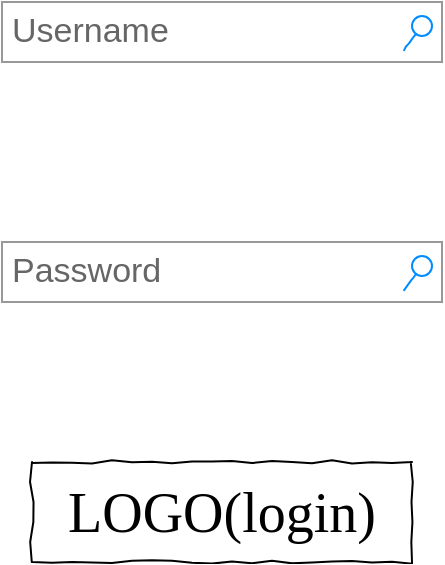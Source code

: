 <mxfile version="16.5.3" type="github" pages="4">
  <diagram name="page-0" id="DgpQU_5o6dQfhRjZDWB3">
    <mxGraphModel dx="1290" dy="882" grid="1" gridSize="10" guides="1" tooltips="1" connect="1" arrows="1" fold="1" page="1" pageScale="1" pageWidth="1100" pageHeight="850" background="none" math="0" shadow="0">
      <root>
        <mxCell id="qD_JSSgiLe47YjnPIYBm-0" />
        <mxCell id="qD_JSSgiLe47YjnPIYBm-1" parent="qD_JSSgiLe47YjnPIYBm-0" />
        <mxCell id="qD_JSSgiLe47YjnPIYBm-2" value="LOGO(login)" style="whiteSpace=wrap;html=1;rounded=0;shadow=0;labelBackgroundColor=none;strokeWidth=1;fontFamily=Verdana;fontSize=28;align=center;comic=1;" vertex="1" parent="qD_JSSgiLe47YjnPIYBm-1">
          <mxGeometry x="465" y="450" width="190" height="50" as="geometry" />
        </mxCell>
        <mxCell id="qD_JSSgiLe47YjnPIYBm-3" value="Username" style="strokeWidth=1;shadow=0;dashed=0;align=center;html=1;shape=mxgraph.mockup.forms.searchBox;strokeColor=#999999;mainText=;strokeColor2=#008cff;fontColor=#666666;fontSize=17;align=left;spacingLeft=3;rounded=0;labelBackgroundColor=none;comic=1;" vertex="1" parent="qD_JSSgiLe47YjnPIYBm-1">
          <mxGeometry x="450" y="220" width="220" height="30" as="geometry" />
        </mxCell>
        <mxCell id="qD_JSSgiLe47YjnPIYBm-17" value="Password" style="strokeWidth=1;shadow=0;dashed=0;align=center;html=1;shape=mxgraph.mockup.forms.searchBox;strokeColor=#999999;mainText=;strokeColor2=#008cff;fontColor=#666666;fontSize=17;align=left;spacingLeft=3;rounded=0;labelBackgroundColor=none;comic=1;" vertex="1" parent="qD_JSSgiLe47YjnPIYBm-1">
          <mxGeometry x="450" y="340" width="220" height="30" as="geometry" />
        </mxCell>
      </root>
    </mxGraphModel>
  </diagram>
  <diagram name="Page-1" id="03018318-947c-dd8e-b7a3-06fadd420f32">
    <mxGraphModel dx="1290" dy="882" grid="1" gridSize="10" guides="1" tooltips="1" connect="1" arrows="1" fold="1" page="1" pageScale="1" pageWidth="1100" pageHeight="850" background="none" math="0" shadow="0">
      <root>
        <mxCell id="0" />
        <mxCell id="1" parent="0" />
        <mxCell id="677b7b8949515195-2" value="LOGO" style="whiteSpace=wrap;html=1;rounded=0;shadow=0;labelBackgroundColor=none;strokeWidth=1;fontFamily=Verdana;fontSize=28;align=center;comic=1;" parent="1" vertex="1">
          <mxGeometry x="450" y="40" width="190" height="50" as="geometry" />
        </mxCell>
        <mxCell id="677b7b8949515195-3" value="Search" style="strokeWidth=1;shadow=0;dashed=0;align=center;html=1;shape=mxgraph.mockup.forms.searchBox;strokeColor=#999999;mainText=;strokeColor2=#008cff;fontColor=#666666;fontSize=17;align=left;spacingLeft=3;rounded=0;labelBackgroundColor=none;comic=1;" parent="1" vertex="1">
          <mxGeometry x="450" y="190" width="220" height="30" as="geometry" />
        </mxCell>
        <mxCell id="677b7b8949515195-9" value="" style="line;strokeWidth=1;html=1;rounded=0;shadow=0;labelBackgroundColor=none;fillColor=none;fontFamily=Verdana;fontSize=14;fontColor=#000000;align=center;comic=1;" parent="1" vertex="1">
          <mxGeometry x="20" y="140" width="1060" height="70" as="geometry" />
        </mxCell>
        <mxCell id="677b7b8949515195-13" value="Logout" style="text;html=1;points=[];align=left;verticalAlign=top;spacingTop=-4;fontSize=14;fontFamily=Verdana" parent="1" vertex="1">
          <mxGeometry x="565" y="120" width="60" height="20" as="geometry" />
        </mxCell>
        <mxCell id="677b7b8949515195-14" value="My stat" style="text;html=1;points=[];align=left;verticalAlign=top;spacingTop=-4;fontSize=14;fontFamily=Verdana" parent="1" vertex="1">
          <mxGeometry x="675" y="120" width="60" height="20" as="geometry" />
        </mxCell>
        <mxCell id="677b7b8949515195-16" value="" style="verticalLabelPosition=bottom;shadow=0;dashed=0;align=center;html=1;verticalAlign=top;strokeWidth=1;shape=mxgraph.mockup.graphics.simpleIcon;strokeColor=#999999;rounded=0;labelBackgroundColor=none;fontFamily=Verdana;fontSize=14;fontColor=#000000;comic=1;" parent="1" vertex="1">
          <mxGeometry x="250" y="230" width="140" height="130" as="geometry" />
        </mxCell>
        <mxCell id="oLLse3DGFvMIfHfWoFh4-2" value="Profile" style="text;html=1;points=[];align=left;verticalAlign=top;spacingTop=-4;fontSize=14;fontFamily=Verdana" vertex="1" parent="1">
          <mxGeometry x="785" y="120" width="60" height="20" as="geometry" />
        </mxCell>
        <mxCell id="oLLse3DGFvMIfHfWoFh4-3" value="" style="verticalLabelPosition=bottom;shadow=0;dashed=0;align=center;html=1;verticalAlign=top;strokeWidth=1;shape=mxgraph.mockup.graphics.simpleIcon;strokeColor=#999999;rounded=0;labelBackgroundColor=none;fontFamily=Verdana;fontSize=14;fontColor=#000000;comic=1;" vertex="1" parent="1">
          <mxGeometry x="440" y="231" width="140" height="130" as="geometry" />
        </mxCell>
        <mxCell id="oLLse3DGFvMIfHfWoFh4-4" value="" style="verticalLabelPosition=bottom;shadow=0;dashed=0;align=center;html=1;verticalAlign=top;strokeWidth=1;shape=mxgraph.mockup.graphics.simpleIcon;strokeColor=#999999;rounded=0;labelBackgroundColor=none;fontFamily=Verdana;fontSize=14;fontColor=#000000;comic=1;" vertex="1" parent="1">
          <mxGeometry x="630" y="230" width="140" height="130" as="geometry" />
        </mxCell>
        <mxCell id="oLLse3DGFvMIfHfWoFh4-5" value="" style="verticalLabelPosition=bottom;shadow=0;dashed=0;align=center;html=1;verticalAlign=top;strokeWidth=1;shape=mxgraph.mockup.graphics.simpleIcon;strokeColor=#999999;rounded=0;labelBackgroundColor=none;fontFamily=Verdana;fontSize=14;fontColor=#000000;comic=1;" vertex="1" parent="1">
          <mxGeometry x="450" y="406" width="140" height="130" as="geometry" />
        </mxCell>
        <mxCell id="oLLse3DGFvMIfHfWoFh4-6" value="" style="verticalLabelPosition=bottom;shadow=0;dashed=0;align=center;html=1;verticalAlign=top;strokeWidth=1;shape=mxgraph.mockup.graphics.simpleIcon;strokeColor=#999999;rounded=0;labelBackgroundColor=none;fontFamily=Verdana;fontSize=14;fontColor=#000000;comic=1;" vertex="1" parent="1">
          <mxGeometry x="250" y="409" width="140" height="130" as="geometry" />
        </mxCell>
        <mxCell id="oLLse3DGFvMIfHfWoFh4-7" value="" style="verticalLabelPosition=bottom;shadow=0;dashed=0;align=center;html=1;verticalAlign=top;strokeWidth=1;shape=mxgraph.mockup.graphics.simpleIcon;strokeColor=#999999;rounded=0;labelBackgroundColor=none;fontFamily=Verdana;fontSize=14;fontColor=#000000;comic=1;" vertex="1" parent="1">
          <mxGeometry x="640" y="411" width="140" height="130" as="geometry" />
        </mxCell>
        <mxCell id="oLLse3DGFvMIfHfWoFh4-10" value="My Repositories" style="text;html=1;points=[];align=left;verticalAlign=top;spacingTop=-4;fontSize=14;fontFamily=Verdana" vertex="1" parent="1">
          <mxGeometry x="275" y="120" width="60" height="20" as="geometry" />
        </mxCell>
        <mxCell id="oLLse3DGFvMIfHfWoFh4-11" value="Find repositories" style="text;html=1;points=[];align=left;verticalAlign=top;spacingTop=-4;fontSize=14;fontFamily=Verdana" vertex="1" parent="1">
          <mxGeometry x="415" y="120" width="60" height="20" as="geometry" />
        </mxCell>
      </root>
    </mxGraphModel>
  </diagram>
  <diagram name="Page -2" id="hL8HClCgPLRcQbwxEeYj">
    <mxGraphModel dx="1290" dy="882" grid="1" gridSize="10" guides="1" tooltips="1" connect="1" arrows="1" fold="1" page="1" pageScale="1" pageWidth="1100" pageHeight="850" background="none" math="0" shadow="0">
      <root>
        <mxCell id="_f9O5eJKwNrx-BWGJlD9-0" />
        <mxCell id="_f9O5eJKwNrx-BWGJlD9-1" parent="_f9O5eJKwNrx-BWGJlD9-0" />
        <mxCell id="_f9O5eJKwNrx-BWGJlD9-2" value="LOGO" style="whiteSpace=wrap;html=1;rounded=0;shadow=0;labelBackgroundColor=none;strokeWidth=1;fontFamily=Verdana;fontSize=28;align=center;comic=1;" vertex="1" parent="_f9O5eJKwNrx-BWGJlD9-1">
          <mxGeometry x="435" y="30" width="190" height="50" as="geometry" />
        </mxCell>
        <mxCell id="_f9O5eJKwNrx-BWGJlD9-4" value="" style="line;strokeWidth=1;html=1;rounded=0;shadow=0;labelBackgroundColor=none;fillColor=none;fontFamily=Verdana;fontSize=14;fontColor=#000000;align=center;comic=1;" vertex="1" parent="_f9O5eJKwNrx-BWGJlD9-1">
          <mxGeometry x="20" y="140" width="1060" height="70" as="geometry" />
        </mxCell>
        <mxCell id="_f9O5eJKwNrx-BWGJlD9-5" value="Logout" style="text;html=1;points=[];align=left;verticalAlign=top;spacingTop=-4;fontSize=14;fontFamily=Verdana" vertex="1" parent="_f9O5eJKwNrx-BWGJlD9-1">
          <mxGeometry x="565" y="120" width="60" height="20" as="geometry" />
        </mxCell>
        <mxCell id="_f9O5eJKwNrx-BWGJlD9-6" value="My stat" style="text;html=1;points=[];align=left;verticalAlign=top;spacingTop=-4;fontSize=14;fontFamily=Verdana" vertex="1" parent="_f9O5eJKwNrx-BWGJlD9-1">
          <mxGeometry x="675" y="120" width="60" height="20" as="geometry" />
        </mxCell>
        <mxCell id="_f9O5eJKwNrx-BWGJlD9-7" value="" style="verticalLabelPosition=bottom;shadow=0;dashed=0;align=center;html=1;verticalAlign=top;strokeWidth=1;shape=mxgraph.mockup.graphics.simpleIcon;strokeColor=#999999;rounded=0;labelBackgroundColor=none;fontFamily=Verdana;fontSize=14;fontColor=#000000;comic=1;" vertex="1" parent="_f9O5eJKwNrx-BWGJlD9-1">
          <mxGeometry x="210" y="295" width="140" height="130" as="geometry" />
        </mxCell>
        <mxCell id="_f9O5eJKwNrx-BWGJlD9-8" value="Profile" style="text;html=1;points=[];align=left;verticalAlign=top;spacingTop=-4;fontSize=14;fontFamily=Verdana" vertex="1" parent="_f9O5eJKwNrx-BWGJlD9-1">
          <mxGeometry x="785" y="120" width="60" height="20" as="geometry" />
        </mxCell>
        <mxCell id="_f9O5eJKwNrx-BWGJlD9-9" value="This stat from API" style="verticalLabelPosition=bottom;shadow=0;dashed=0;align=center;html=1;verticalAlign=top;strokeWidth=1;shape=mxgraph.mockup.graphics.simpleIcon;strokeColor=#999999;rounded=0;labelBackgroundColor=none;fontFamily=Verdana;fontSize=14;fontColor=#000000;comic=1;" vertex="1" parent="_f9O5eJKwNrx-BWGJlD9-1">
          <mxGeometry x="430" y="295" width="140" height="130" as="geometry" />
        </mxCell>
        <mxCell id="_f9O5eJKwNrx-BWGJlD9-10" value="" style="verticalLabelPosition=bottom;shadow=0;dashed=0;align=center;html=1;verticalAlign=top;strokeWidth=1;shape=mxgraph.mockup.graphics.simpleIcon;strokeColor=#999999;rounded=0;labelBackgroundColor=none;fontFamily=Verdana;fontSize=14;fontColor=#000000;comic=1;" vertex="1" parent="_f9O5eJKwNrx-BWGJlD9-1">
          <mxGeometry x="675" y="295" width="140" height="130" as="geometry" />
        </mxCell>
        <mxCell id="_f9O5eJKwNrx-BWGJlD9-11" value="" style="verticalLabelPosition=bottom;shadow=0;dashed=0;align=center;html=1;verticalAlign=top;strokeWidth=1;shape=mxgraph.mockup.graphics.simpleIcon;strokeColor=#999999;rounded=0;labelBackgroundColor=none;fontFamily=Verdana;fontSize=14;fontColor=#000000;comic=1;" vertex="1" parent="_f9O5eJKwNrx-BWGJlD9-1">
          <mxGeometry x="430" y="510" width="140" height="130" as="geometry" />
        </mxCell>
        <mxCell id="_f9O5eJKwNrx-BWGJlD9-12" value="" style="verticalLabelPosition=bottom;shadow=0;dashed=0;align=center;html=1;verticalAlign=top;strokeWidth=1;shape=mxgraph.mockup.graphics.simpleIcon;strokeColor=#999999;rounded=0;labelBackgroundColor=none;fontFamily=Verdana;fontSize=14;fontColor=#000000;comic=1;" vertex="1" parent="_f9O5eJKwNrx-BWGJlD9-1">
          <mxGeometry x="195" y="520" width="140" height="130" as="geometry" />
        </mxCell>
        <mxCell id="_f9O5eJKwNrx-BWGJlD9-13" value="" style="verticalLabelPosition=bottom;shadow=0;dashed=0;align=center;html=1;verticalAlign=top;strokeWidth=1;shape=mxgraph.mockup.graphics.simpleIcon;strokeColor=#999999;rounded=0;labelBackgroundColor=none;fontFamily=Verdana;fontSize=14;fontColor=#000000;comic=1;" vertex="1" parent="_f9O5eJKwNrx-BWGJlD9-1">
          <mxGeometry x="670" y="510" width="140" height="130" as="geometry" />
        </mxCell>
        <mxCell id="_f9O5eJKwNrx-BWGJlD9-14" value="My Repositories" style="text;html=1;points=[];align=left;verticalAlign=top;spacingTop=-4;fontSize=14;fontFamily=Verdana" vertex="1" parent="_f9O5eJKwNrx-BWGJlD9-1">
          <mxGeometry x="275" y="120" width="60" height="20" as="geometry" />
        </mxCell>
        <mxCell id="_f9O5eJKwNrx-BWGJlD9-15" value="Find repositories" style="text;html=1;points=[];align=left;verticalAlign=top;spacingTop=-4;fontSize=14;fontFamily=Verdana" vertex="1" parent="_f9O5eJKwNrx-BWGJlD9-1">
          <mxGeometry x="415" y="120" width="60" height="20" as="geometry" />
        </mxCell>
        <mxCell id="cUDAsYis_ilkkzuzT334-0" value="Name of the repository" style="text;html=1;points=[];align=left;verticalAlign=top;spacingTop=-4;fontSize=14;fontFamily=Verdana" vertex="1" parent="_f9O5eJKwNrx-BWGJlD9-1">
          <mxGeometry x="470" y="230" width="60" height="20" as="geometry" />
        </mxCell>
        <mxCell id="cUDAsYis_ilkkzuzT334-4" value="" style="shape=flexArrow;endArrow=classic;html=1;rounded=0;" edge="1" parent="_f9O5eJKwNrx-BWGJlD9-1">
          <mxGeometry width="50" height="50" relative="1" as="geometry">
            <mxPoint x="110" y="220" as="sourcePoint" />
            <mxPoint x="40" y="220" as="targetPoint" />
          </mxGeometry>
        </mxCell>
      </root>
    </mxGraphModel>
  </diagram>
  <diagram name="Page-3" id="3w_mdMQx02ED5VIUz_LC">
    <mxGraphModel dx="1290" dy="882" grid="1" gridSize="10" guides="1" tooltips="1" connect="1" arrows="1" fold="1" page="1" pageScale="1" pageWidth="1100" pageHeight="850" background="none" math="0" shadow="0">
      <root>
        <mxCell id="RC_PH-SbwwCIaF8CPwy_-0" />
        <mxCell id="RC_PH-SbwwCIaF8CPwy_-1" parent="RC_PH-SbwwCIaF8CPwy_-0" />
        <mxCell id="RC_PH-SbwwCIaF8CPwy_-2" value="LOGO" style="whiteSpace=wrap;html=1;rounded=0;shadow=0;labelBackgroundColor=none;strokeWidth=1;fontFamily=Verdana;fontSize=28;align=center;comic=1;" vertex="1" parent="RC_PH-SbwwCIaF8CPwy_-1">
          <mxGeometry x="435" y="30" width="190" height="50" as="geometry" />
        </mxCell>
        <mxCell id="RC_PH-SbwwCIaF8CPwy_-3" value="" style="line;strokeWidth=1;html=1;rounded=0;shadow=0;labelBackgroundColor=none;fillColor=none;fontFamily=Verdana;fontSize=14;fontColor=#000000;align=center;comic=1;" vertex="1" parent="RC_PH-SbwwCIaF8CPwy_-1">
          <mxGeometry x="20" y="140" width="1060" height="70" as="geometry" />
        </mxCell>
        <mxCell id="RC_PH-SbwwCIaF8CPwy_-4" value="Logout" style="text;html=1;points=[];align=left;verticalAlign=top;spacingTop=-4;fontSize=14;fontFamily=Verdana" vertex="1" parent="RC_PH-SbwwCIaF8CPwy_-1">
          <mxGeometry x="565" y="120" width="60" height="20" as="geometry" />
        </mxCell>
        <mxCell id="RC_PH-SbwwCIaF8CPwy_-5" value="My stat" style="text;html=1;points=[];align=left;verticalAlign=top;spacingTop=-4;fontSize=14;fontFamily=Verdana" vertex="1" parent="RC_PH-SbwwCIaF8CPwy_-1">
          <mxGeometry x="675" y="120" width="60" height="20" as="geometry" />
        </mxCell>
        <mxCell id="RC_PH-SbwwCIaF8CPwy_-7" value="Profile" style="text;html=1;points=[];align=left;verticalAlign=top;spacingTop=-4;fontSize=14;fontFamily=Verdana" vertex="1" parent="RC_PH-SbwwCIaF8CPwy_-1">
          <mxGeometry x="785" y="120" width="60" height="20" as="geometry" />
        </mxCell>
        <mxCell id="RC_PH-SbwwCIaF8CPwy_-13" value="My Repositories" style="text;html=1;points=[];align=left;verticalAlign=top;spacingTop=-4;fontSize=14;fontFamily=Verdana" vertex="1" parent="RC_PH-SbwwCIaF8CPwy_-1">
          <mxGeometry x="275" y="120" width="60" height="20" as="geometry" />
        </mxCell>
        <mxCell id="RC_PH-SbwwCIaF8CPwy_-14" value="Find repositories" style="text;html=1;points=[];align=left;verticalAlign=top;spacingTop=-4;fontSize=14;fontFamily=Verdana" vertex="1" parent="RC_PH-SbwwCIaF8CPwy_-1">
          <mxGeometry x="415" y="120" width="60" height="20" as="geometry" />
        </mxCell>
        <mxCell id="RC_PH-SbwwCIaF8CPwy_-15" value="Name of the repository" style="text;html=1;points=[];align=left;verticalAlign=top;spacingTop=-4;fontSize=14;fontFamily=Verdana" vertex="1" parent="RC_PH-SbwwCIaF8CPwy_-1">
          <mxGeometry x="470" y="230" width="60" height="20" as="geometry" />
        </mxCell>
        <mxCell id="RC_PH-SbwwCIaF8CPwy_-16" value="" style="shape=flexArrow;endArrow=classic;html=1;rounded=0;" edge="1" parent="RC_PH-SbwwCIaF8CPwy_-1">
          <mxGeometry width="50" height="50" relative="1" as="geometry">
            <mxPoint x="110" y="220" as="sourcePoint" />
            <mxPoint x="40" y="220" as="targetPoint" />
          </mxGeometry>
        </mxCell>
        <mxCell id="RC_PH-SbwwCIaF8CPwy_-19" value="&lt;table border=&quot;1&quot; width=&quot;100%&quot; cellpadding=&quot;4&quot; style=&quot;width: 100% ; height: 100% ; border-collapse: collapse&quot;&gt;&lt;tbody&gt;&lt;tr style=&quot;background-color: #a7c942 ; color: #ffffff ; border: 1px solid #98bf21&quot;&gt;&lt;th align=&quot;left&quot;&gt;Repositories&lt;/th&gt;&lt;th align=&quot;left&quot;&gt;Option1&lt;/th&gt;&lt;th align=&quot;left&quot;&gt;Option2&lt;/th&gt;&lt;/tr&gt;&lt;tr style=&quot;border: 1px solid #98bf21&quot;&gt;&lt;td&gt;Repo 1&lt;/td&gt;&lt;td&gt;&lt;br&gt;&lt;/td&gt;&lt;td&gt;&lt;br&gt;&lt;/td&gt;&lt;/tr&gt;&lt;tr style=&quot;background-color: #eaf2d3 ; border: 1px solid #98bf21&quot;&gt;&lt;td&gt;Repo 2&lt;/td&gt;&lt;td&gt;&lt;br&gt;&lt;/td&gt;&lt;td&gt;&lt;br&gt;&lt;/td&gt;&lt;/tr&gt;&lt;tr style=&quot;border: 1px solid #98bf21&quot;&gt;&lt;td&gt;Repo 3&lt;/td&gt;&lt;td&gt;&lt;br&gt;&lt;/td&gt;&lt;td&gt;&lt;br&gt;&lt;/td&gt;&lt;/tr&gt;&lt;tr style=&quot;background-color: #eaf2d3 ; border: 1px solid #98bf21&quot;&gt;&lt;td&gt;Repo 4&lt;/td&gt;&lt;td&gt;&lt;br&gt;&lt;/td&gt;&lt;td&gt;&lt;br&gt;&lt;/td&gt;&lt;/tr&gt;&lt;/tbody&gt;&lt;/table&gt;" style="text;html=1;strokeColor=#c0c0c0;fillColor=#ffffff;overflow=fill;rounded=0;" vertex="1" parent="RC_PH-SbwwCIaF8CPwy_-1">
          <mxGeometry x="180" y="345" width="280" height="160" as="geometry" />
        </mxCell>
      </root>
    </mxGraphModel>
  </diagram>
</mxfile>
